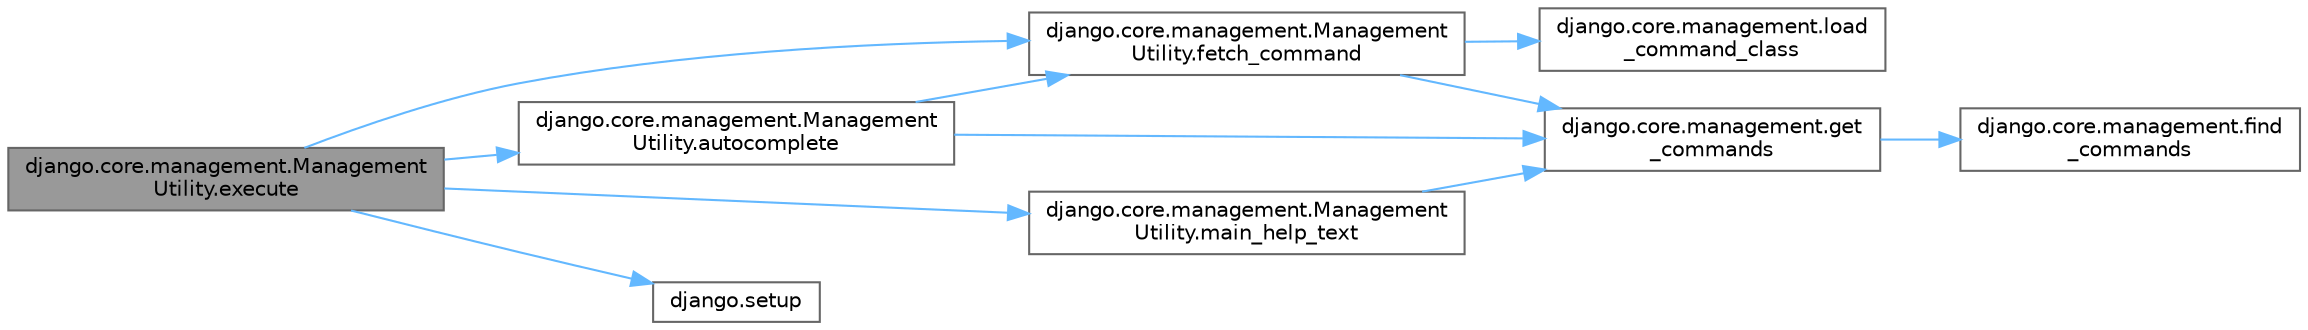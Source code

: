 digraph "django.core.management.ManagementUtility.execute"
{
 // LATEX_PDF_SIZE
  bgcolor="transparent";
  edge [fontname=Helvetica,fontsize=10,labelfontname=Helvetica,labelfontsize=10];
  node [fontname=Helvetica,fontsize=10,shape=box,height=0.2,width=0.4];
  rankdir="LR";
  Node1 [id="Node000001",label="django.core.management.Management\lUtility.execute",height=0.2,width=0.4,color="gray40", fillcolor="grey60", style="filled", fontcolor="black",tooltip=" "];
  Node1 -> Node2 [id="edge1_Node000001_Node000002",color="steelblue1",style="solid",tooltip=" "];
  Node2 [id="Node000002",label="django.core.management.Management\lUtility.autocomplete",height=0.2,width=0.4,color="grey40", fillcolor="white", style="filled",URL="$classdjango_1_1core_1_1management_1_1_management_utility.html#a47efd4cdec3728448147e489215d3558",tooltip=" "];
  Node2 -> Node3 [id="edge2_Node000002_Node000003",color="steelblue1",style="solid",tooltip=" "];
  Node3 [id="Node000003",label="django.core.management.Management\lUtility.fetch_command",height=0.2,width=0.4,color="grey40", fillcolor="white", style="filled",URL="$classdjango_1_1core_1_1management_1_1_management_utility.html#a54b9b7d0e998e5780191d5ebccfa7055",tooltip=" "];
  Node3 -> Node4 [id="edge3_Node000003_Node000004",color="steelblue1",style="solid",tooltip=" "];
  Node4 [id="Node000004",label="django.core.management.get\l_commands",height=0.2,width=0.4,color="grey40", fillcolor="white", style="filled",URL="$namespacedjango_1_1core_1_1management.html#aff7a4578c6fd2cdcd81a237795f5c77b",tooltip=" "];
  Node4 -> Node5 [id="edge4_Node000004_Node000005",color="steelblue1",style="solid",tooltip=" "];
  Node5 [id="Node000005",label="django.core.management.find\l_commands",height=0.2,width=0.4,color="grey40", fillcolor="white", style="filled",URL="$namespacedjango_1_1core_1_1management.html#ad2b982c18c6c9b96924afe15a8b2e597",tooltip=" "];
  Node3 -> Node6 [id="edge5_Node000003_Node000006",color="steelblue1",style="solid",tooltip=" "];
  Node6 [id="Node000006",label="django.core.management.load\l_command_class",height=0.2,width=0.4,color="grey40", fillcolor="white", style="filled",URL="$namespacedjango_1_1core_1_1management.html#a814d3c47f9ef95ce8722685af918fff1",tooltip=" "];
  Node2 -> Node4 [id="edge6_Node000002_Node000004",color="steelblue1",style="solid",tooltip=" "];
  Node1 -> Node3 [id="edge7_Node000001_Node000003",color="steelblue1",style="solid",tooltip=" "];
  Node1 -> Node7 [id="edge8_Node000001_Node000007",color="steelblue1",style="solid",tooltip=" "];
  Node7 [id="Node000007",label="django.core.management.Management\lUtility.main_help_text",height=0.2,width=0.4,color="grey40", fillcolor="white", style="filled",URL="$classdjango_1_1core_1_1management_1_1_management_utility.html#a5bfb98d574f0a6cd98144341087c7695",tooltip=" "];
  Node7 -> Node4 [id="edge9_Node000007_Node000004",color="steelblue1",style="solid",tooltip=" "];
  Node1 -> Node8 [id="edge10_Node000001_Node000008",color="steelblue1",style="solid",tooltip=" "];
  Node8 [id="Node000008",label="django.setup",height=0.2,width=0.4,color="grey40", fillcolor="white", style="filled",URL="$namespacedjango.html#a7d68d9e7008c7941fcf4494e77cb3296",tooltip=" "];
}
